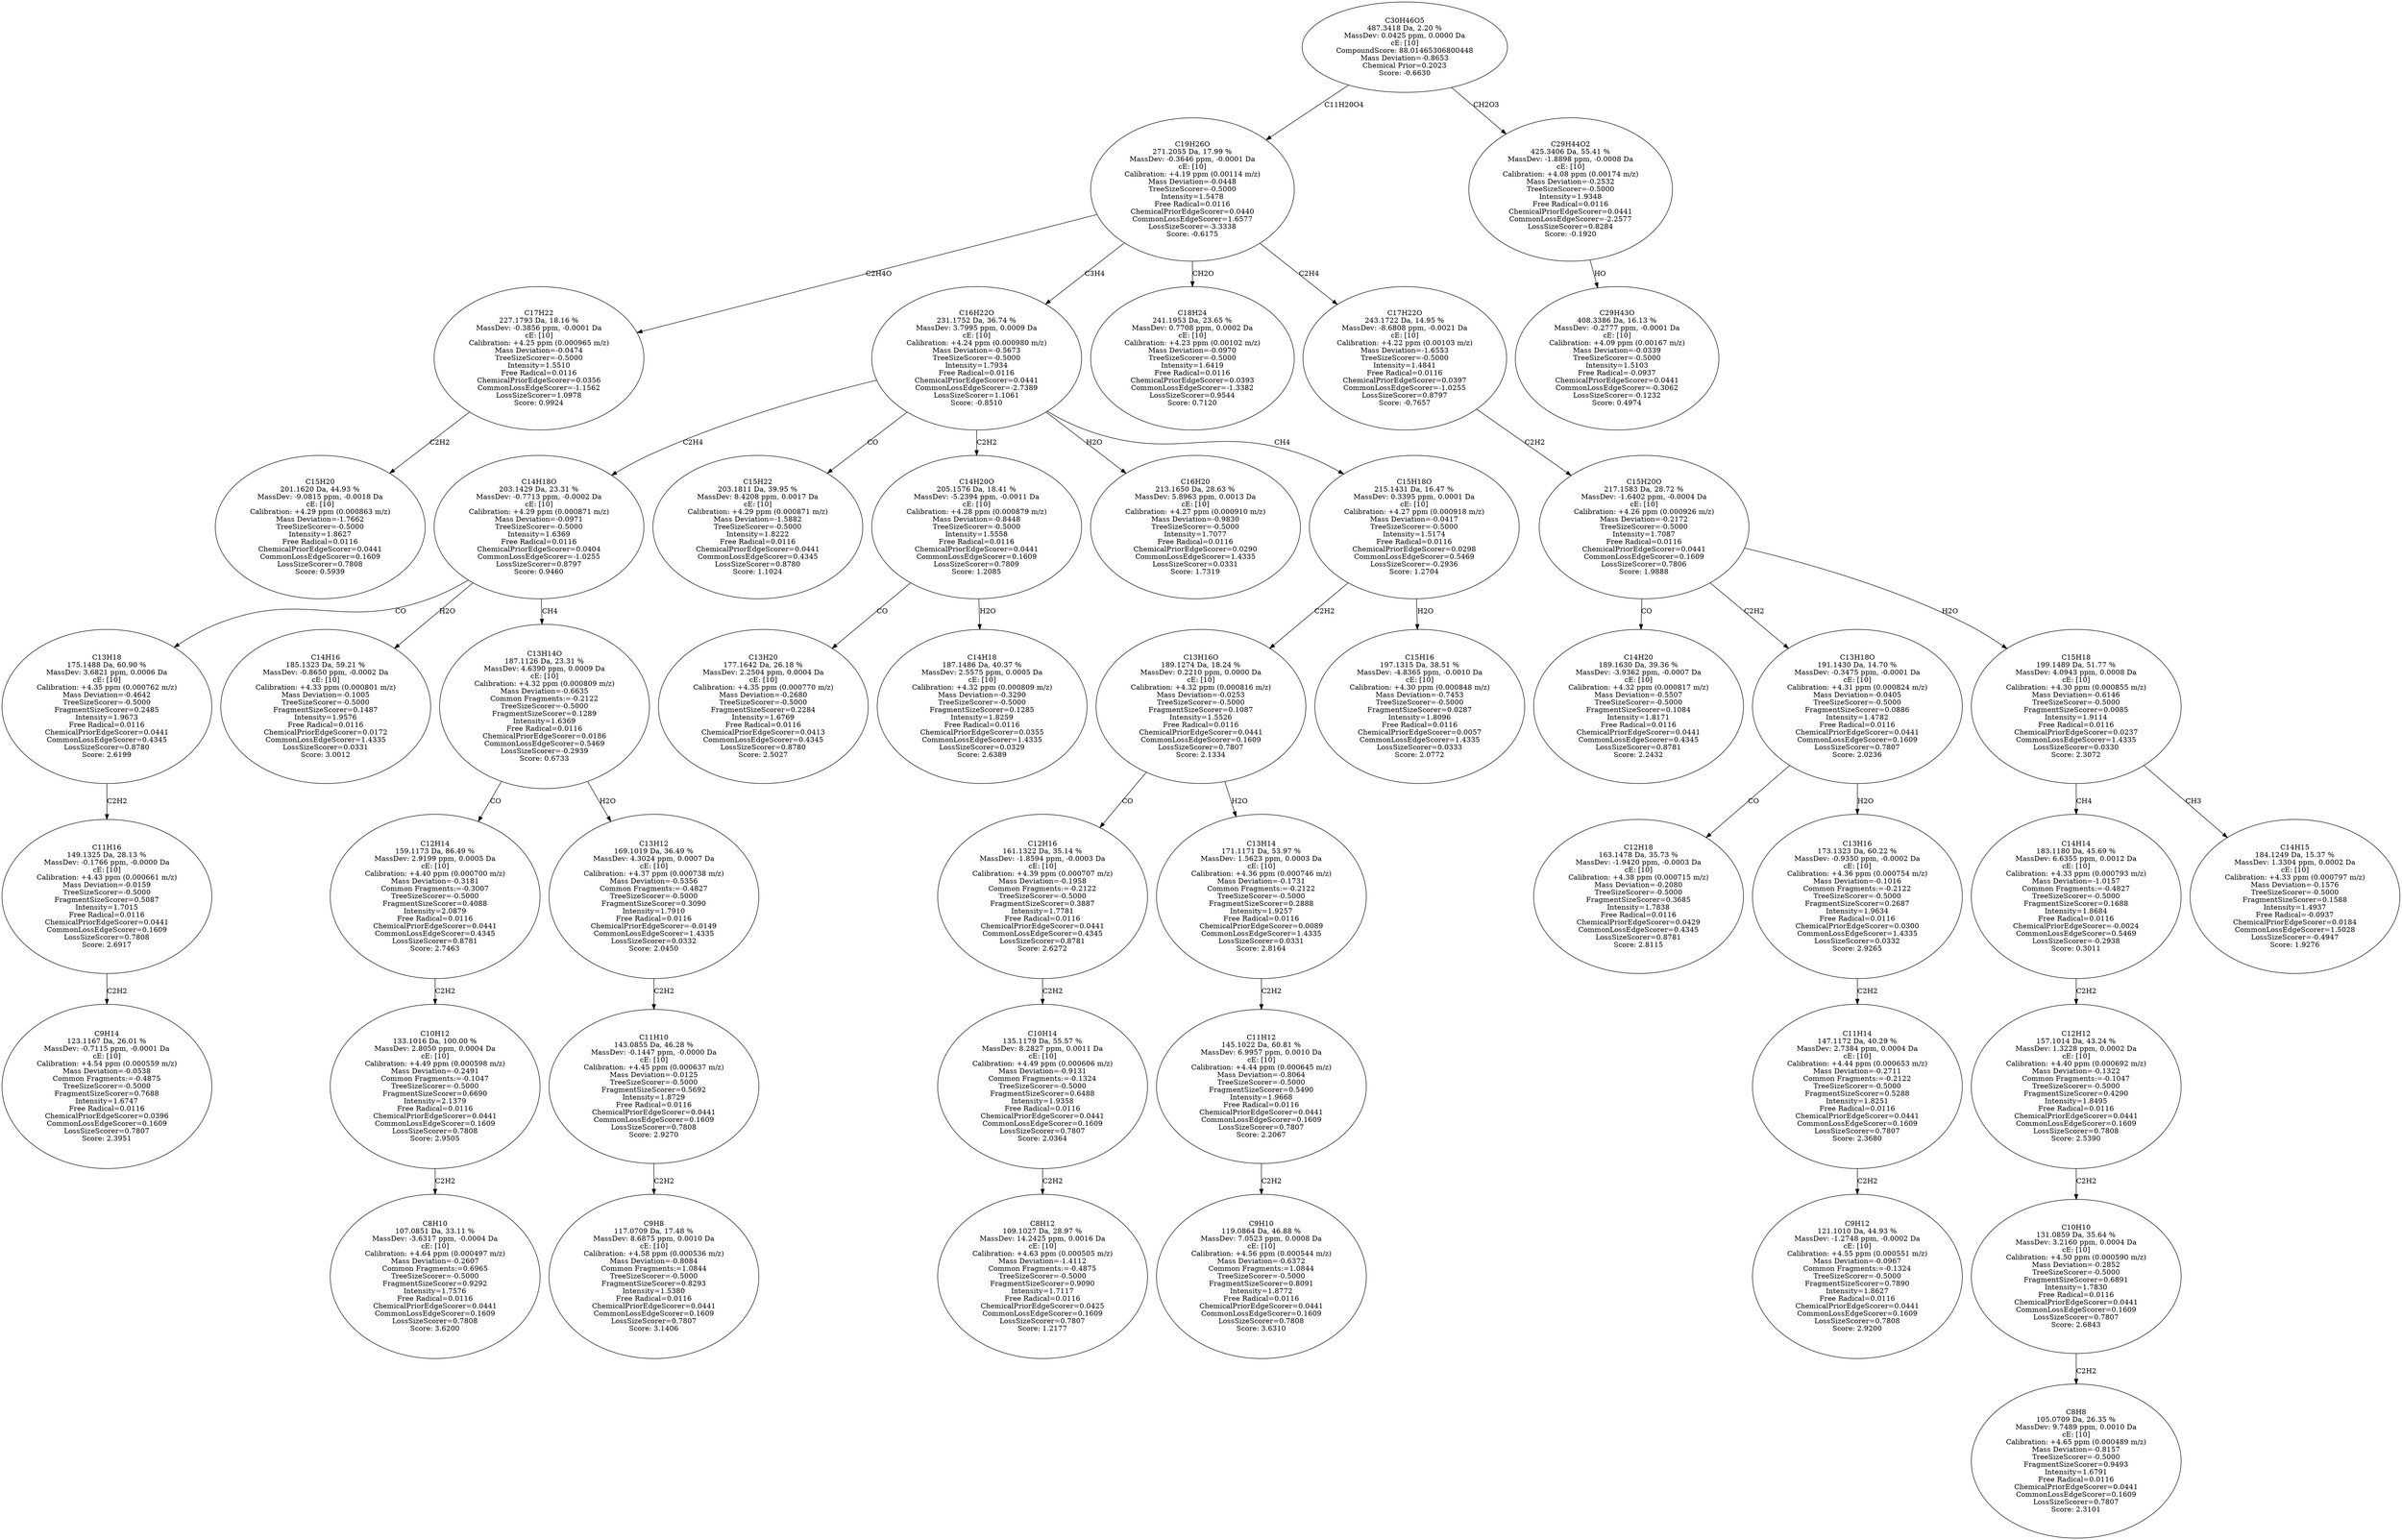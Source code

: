 strict digraph {
v1 [label="C15H20\n201.1620 Da, 44.93 %\nMassDev: -9.0815 ppm, -0.0018 Da\ncE: [10]\nCalibration: +4.29 ppm (0.000863 m/z)\nMass Deviation=-1.7662\nTreeSizeScorer=-0.5000\nIntensity=1.8627\nFree Radical=0.0116\nChemicalPriorEdgeScorer=0.0441\nCommonLossEdgeScorer=0.1609\nLossSizeScorer=0.7808\nScore: 0.5939"];
v2 [label="C17H22\n227.1793 Da, 18.16 %\nMassDev: -0.3856 ppm, -0.0001 Da\ncE: [10]\nCalibration: +4.25 ppm (0.000965 m/z)\nMass Deviation=-0.0474\nTreeSizeScorer=-0.5000\nIntensity=1.5510\nFree Radical=0.0116\nChemicalPriorEdgeScorer=0.0356\nCommonLossEdgeScorer=-1.1562\nLossSizeScorer=1.0978\nScore: 0.9924"];
v3 [label="C9H14\n123.1167 Da, 26.01 %\nMassDev: -0.7115 ppm, -0.0001 Da\ncE: [10]\nCalibration: +4.54 ppm (0.000559 m/z)\nMass Deviation=-0.0538\nCommon Fragments:=-0.4875\nTreeSizeScorer=-0.5000\nFragmentSizeScorer=0.7688\nIntensity=1.6747\nFree Radical=0.0116\nChemicalPriorEdgeScorer=0.0396\nCommonLossEdgeScorer=0.1609\nLossSizeScorer=0.7807\nScore: 2.3951"];
v4 [label="C11H16\n149.1325 Da, 28.13 %\nMassDev: -0.1766 ppm, -0.0000 Da\ncE: [10]\nCalibration: +4.43 ppm (0.000661 m/z)\nMass Deviation=-0.0159\nTreeSizeScorer=-0.5000\nFragmentSizeScorer=0.5087\nIntensity=1.7015\nFree Radical=0.0116\nChemicalPriorEdgeScorer=0.0441\nCommonLossEdgeScorer=0.1609\nLossSizeScorer=0.7808\nScore: 2.6917"];
v5 [label="C13H18\n175.1488 Da, 60.90 %\nMassDev: 3.6821 ppm, 0.0006 Da\ncE: [10]\nCalibration: +4.35 ppm (0.000762 m/z)\nMass Deviation=-0.4642\nTreeSizeScorer=-0.5000\nFragmentSizeScorer=0.2485\nIntensity=1.9673\nFree Radical=0.0116\nChemicalPriorEdgeScorer=0.0441\nCommonLossEdgeScorer=0.4345\nLossSizeScorer=0.8780\nScore: 2.6199"];
v6 [label="C14H16\n185.1323 Da, 59.21 %\nMassDev: -0.8650 ppm, -0.0002 Da\ncE: [10]\nCalibration: +4.33 ppm (0.000801 m/z)\nMass Deviation=-0.1005\nTreeSizeScorer=-0.5000\nFragmentSizeScorer=0.1487\nIntensity=1.9576\nFree Radical=0.0116\nChemicalPriorEdgeScorer=0.0172\nCommonLossEdgeScorer=1.4335\nLossSizeScorer=0.0331\nScore: 3.0012"];
v7 [label="C8H10\n107.0851 Da, 33.11 %\nMassDev: -3.6317 ppm, -0.0004 Da\ncE: [10]\nCalibration: +4.64 ppm (0.000497 m/z)\nMass Deviation=-0.2607\nCommon Fragments:=0.6965\nTreeSizeScorer=-0.5000\nFragmentSizeScorer=0.9292\nIntensity=1.7576\nFree Radical=0.0116\nChemicalPriorEdgeScorer=0.0441\nCommonLossEdgeScorer=0.1609\nLossSizeScorer=0.7808\nScore: 3.6200"];
v8 [label="C10H12\n133.1016 Da, 100.00 %\nMassDev: 2.8050 ppm, 0.0004 Da\ncE: [10]\nCalibration: +4.49 ppm (0.000598 m/z)\nMass Deviation=-0.2491\nCommon Fragments:=-0.1047\nTreeSizeScorer=-0.5000\nFragmentSizeScorer=0.6690\nIntensity=2.1379\nFree Radical=0.0116\nChemicalPriorEdgeScorer=0.0441\nCommonLossEdgeScorer=0.1609\nLossSizeScorer=0.7808\nScore: 2.9505"];
v9 [label="C12H14\n159.1173 Da, 86.49 %\nMassDev: 2.9199 ppm, 0.0005 Da\ncE: [10]\nCalibration: +4.40 ppm (0.000700 m/z)\nMass Deviation=-0.3181\nCommon Fragments:=-0.3007\nTreeSizeScorer=-0.5000\nFragmentSizeScorer=0.4088\nIntensity=2.0879\nFree Radical=0.0116\nChemicalPriorEdgeScorer=0.0441\nCommonLossEdgeScorer=0.4345\nLossSizeScorer=0.8781\nScore: 2.7463"];
v10 [label="C9H8\n117.0709 Da, 17.48 %\nMassDev: 8.6875 ppm, 0.0010 Da\ncE: [10]\nCalibration: +4.58 ppm (0.000536 m/z)\nMass Deviation=-0.8084\nCommon Fragments:=1.0844\nTreeSizeScorer=-0.5000\nFragmentSizeScorer=0.8293\nIntensity=1.5380\nFree Radical=0.0116\nChemicalPriorEdgeScorer=0.0441\nCommonLossEdgeScorer=0.1609\nLossSizeScorer=0.7807\nScore: 3.1406"];
v11 [label="C11H10\n143.0855 Da, 46.28 %\nMassDev: -0.1447 ppm, -0.0000 Da\ncE: [10]\nCalibration: +4.45 ppm (0.000637 m/z)\nMass Deviation=-0.0125\nTreeSizeScorer=-0.5000\nFragmentSizeScorer=0.5692\nIntensity=1.8729\nFree Radical=0.0116\nChemicalPriorEdgeScorer=0.0441\nCommonLossEdgeScorer=0.1609\nLossSizeScorer=0.7808\nScore: 2.9270"];
v12 [label="C13H12\n169.1019 Da, 36.49 %\nMassDev: 4.3024 ppm, 0.0007 Da\ncE: [10]\nCalibration: +4.37 ppm (0.000738 m/z)\nMass Deviation=-0.5356\nCommon Fragments:=-0.4827\nTreeSizeScorer=-0.5000\nFragmentSizeScorer=0.3090\nIntensity=1.7910\nFree Radical=0.0116\nChemicalPriorEdgeScorer=-0.0149\nCommonLossEdgeScorer=1.4335\nLossSizeScorer=0.0332\nScore: 2.0450"];
v13 [label="C13H14O\n187.1126 Da, 23.31 %\nMassDev: 4.6390 ppm, 0.0009 Da\ncE: [10]\nCalibration: +4.32 ppm (0.000809 m/z)\nMass Deviation=-0.6635\nCommon Fragments:=-0.2122\nTreeSizeScorer=-0.5000\nFragmentSizeScorer=0.1289\nIntensity=1.6369\nFree Radical=0.0116\nChemicalPriorEdgeScorer=0.0186\nCommonLossEdgeScorer=0.5469\nLossSizeScorer=-0.2939\nScore: 0.6733"];
v14 [label="C14H18O\n203.1429 Da, 23.31 %\nMassDev: -0.7713 ppm, -0.0002 Da\ncE: [10]\nCalibration: +4.29 ppm (0.000871 m/z)\nMass Deviation=-0.0971\nTreeSizeScorer=-0.5000\nIntensity=1.6369\nFree Radical=0.0116\nChemicalPriorEdgeScorer=0.0404\nCommonLossEdgeScorer=-1.0255\nLossSizeScorer=0.8797\nScore: 0.9460"];
v15 [label="C15H22\n203.1811 Da, 39.95 %\nMassDev: 8.4208 ppm, 0.0017 Da\ncE: [10]\nCalibration: +4.29 ppm (0.000871 m/z)\nMass Deviation=-1.5882\nTreeSizeScorer=-0.5000\nIntensity=1.8222\nFree Radical=0.0116\nChemicalPriorEdgeScorer=0.0441\nCommonLossEdgeScorer=0.4345\nLossSizeScorer=0.8780\nScore: 1.1024"];
v16 [label="C13H20\n177.1642 Da, 26.18 %\nMassDev: 2.2504 ppm, 0.0004 Da\ncE: [10]\nCalibration: +4.35 ppm (0.000770 m/z)\nMass Deviation=-0.2680\nTreeSizeScorer=-0.5000\nFragmentSizeScorer=0.2284\nIntensity=1.6769\nFree Radical=0.0116\nChemicalPriorEdgeScorer=0.0413\nCommonLossEdgeScorer=0.4345\nLossSizeScorer=0.8780\nScore: 2.5027"];
v17 [label="C14H18\n187.1486 Da, 40.37 %\nMassDev: 2.5575 ppm, 0.0005 Da\ncE: [10]\nCalibration: +4.32 ppm (0.000809 m/z)\nMass Deviation=-0.3290\nTreeSizeScorer=-0.5000\nFragmentSizeScorer=0.1285\nIntensity=1.8259\nFree Radical=0.0116\nChemicalPriorEdgeScorer=0.0355\nCommonLossEdgeScorer=1.4335\nLossSizeScorer=0.0329\nScore: 2.6389"];
v18 [label="C14H20O\n205.1576 Da, 18.41 %\nMassDev: -5.2394 ppm, -0.0011 Da\ncE: [10]\nCalibration: +4.28 ppm (0.000879 m/z)\nMass Deviation=-0.8448\nTreeSizeScorer=-0.5000\nIntensity=1.5558\nFree Radical=0.0116\nChemicalPriorEdgeScorer=0.0441\nCommonLossEdgeScorer=0.1609\nLossSizeScorer=0.7809\nScore: 1.2085"];
v19 [label="C16H20\n213.1650 Da, 28.63 %\nMassDev: 5.8963 ppm, 0.0013 Da\ncE: [10]\nCalibration: +4.27 ppm (0.000910 m/z)\nMass Deviation=-0.9830\nTreeSizeScorer=-0.5000\nIntensity=1.7077\nFree Radical=0.0116\nChemicalPriorEdgeScorer=0.0290\nCommonLossEdgeScorer=1.4335\nLossSizeScorer=0.0331\nScore: 1.7319"];
v20 [label="C8H12\n109.1027 Da, 28.97 %\nMassDev: 14.2425 ppm, 0.0016 Da\ncE: [10]\nCalibration: +4.63 ppm (0.000505 m/z)\nMass Deviation=-1.4112\nCommon Fragments:=-0.4875\nTreeSizeScorer=-0.5000\nFragmentSizeScorer=0.9090\nIntensity=1.7117\nFree Radical=0.0116\nChemicalPriorEdgeScorer=0.0425\nCommonLossEdgeScorer=0.1609\nLossSizeScorer=0.7807\nScore: 1.2177"];
v21 [label="C10H14\n135.1179 Da, 55.57 %\nMassDev: 8.2827 ppm, 0.0011 Da\ncE: [10]\nCalibration: +4.49 ppm (0.000606 m/z)\nMass Deviation=-0.9131\nCommon Fragments:=-0.1324\nTreeSizeScorer=-0.5000\nFragmentSizeScorer=0.6488\nIntensity=1.9358\nFree Radical=0.0116\nChemicalPriorEdgeScorer=0.0441\nCommonLossEdgeScorer=0.1609\nLossSizeScorer=0.7807\nScore: 2.0364"];
v22 [label="C12H16\n161.1322 Da, 35.14 %\nMassDev: -1.8594 ppm, -0.0003 Da\ncE: [10]\nCalibration: +4.39 ppm (0.000707 m/z)\nMass Deviation=-0.1958\nCommon Fragments:=-0.2122\nTreeSizeScorer=-0.5000\nFragmentSizeScorer=0.3887\nIntensity=1.7781\nFree Radical=0.0116\nChemicalPriorEdgeScorer=0.0441\nCommonLossEdgeScorer=0.4345\nLossSizeScorer=0.8781\nScore: 2.6272"];
v23 [label="C9H10\n119.0864 Da, 46.88 %\nMassDev: 7.0523 ppm, 0.0008 Da\ncE: [10]\nCalibration: +4.56 ppm (0.000544 m/z)\nMass Deviation=-0.6372\nCommon Fragments:=1.0844\nTreeSizeScorer=-0.5000\nFragmentSizeScorer=0.8091\nIntensity=1.8772\nFree Radical=0.0116\nChemicalPriorEdgeScorer=0.0441\nCommonLossEdgeScorer=0.1609\nLossSizeScorer=0.7808\nScore: 3.6310"];
v24 [label="C11H12\n145.1022 Da, 60.81 %\nMassDev: 6.9957 ppm, 0.0010 Da\ncE: [10]\nCalibration: +4.44 ppm (0.000645 m/z)\nMass Deviation=-0.8064\nTreeSizeScorer=-0.5000\nFragmentSizeScorer=0.5490\nIntensity=1.9668\nFree Radical=0.0116\nChemicalPriorEdgeScorer=0.0441\nCommonLossEdgeScorer=0.1609\nLossSizeScorer=0.7807\nScore: 2.2067"];
v25 [label="C13H14\n171.1171 Da, 53.97 %\nMassDev: 1.5623 ppm, 0.0003 Da\ncE: [10]\nCalibration: +4.36 ppm (0.000746 m/z)\nMass Deviation=-0.1731\nCommon Fragments:=-0.2122\nTreeSizeScorer=-0.5000\nFragmentSizeScorer=0.2888\nIntensity=1.9257\nFree Radical=0.0116\nChemicalPriorEdgeScorer=0.0089\nCommonLossEdgeScorer=1.4335\nLossSizeScorer=0.0331\nScore: 2.8164"];
v26 [label="C13H16O\n189.1274 Da, 18.24 %\nMassDev: 0.2210 ppm, 0.0000 Da\ncE: [10]\nCalibration: +4.32 ppm (0.000816 m/z)\nMass Deviation=-0.0253\nTreeSizeScorer=-0.5000\nFragmentSizeScorer=0.1087\nIntensity=1.5526\nFree Radical=0.0116\nChemicalPriorEdgeScorer=0.0441\nCommonLossEdgeScorer=0.1609\nLossSizeScorer=0.7807\nScore: 2.1334"];
v27 [label="C15H16\n197.1315 Da, 38.51 %\nMassDev: -4.8365 ppm, -0.0010 Da\ncE: [10]\nCalibration: +4.30 ppm (0.000848 m/z)\nMass Deviation=-0.7453\nTreeSizeScorer=-0.5000\nFragmentSizeScorer=0.0287\nIntensity=1.8096\nFree Radical=0.0116\nChemicalPriorEdgeScorer=0.0057\nCommonLossEdgeScorer=1.4335\nLossSizeScorer=0.0333\nScore: 2.0772"];
v28 [label="C15H18O\n215.1431 Da, 16.47 %\nMassDev: 0.3395 ppm, 0.0001 Da\ncE: [10]\nCalibration: +4.27 ppm (0.000918 m/z)\nMass Deviation=-0.0417\nTreeSizeScorer=-0.5000\nIntensity=1.5174\nFree Radical=0.0116\nChemicalPriorEdgeScorer=0.0298\nCommonLossEdgeScorer=0.5469\nLossSizeScorer=-0.2936\nScore: 1.2704"];
v29 [label="C16H22O\n231.1752 Da, 36.74 %\nMassDev: 3.7995 ppm, 0.0009 Da\ncE: [10]\nCalibration: +4.24 ppm (0.000980 m/z)\nMass Deviation=-0.5673\nTreeSizeScorer=-0.5000\nIntensity=1.7934\nFree Radical=0.0116\nChemicalPriorEdgeScorer=0.0441\nCommonLossEdgeScorer=-2.7389\nLossSizeScorer=1.1061\nScore: -0.8510"];
v30 [label="C18H24\n241.1953 Da, 23.65 %\nMassDev: 0.7708 ppm, 0.0002 Da\ncE: [10]\nCalibration: +4.23 ppm (0.00102 m/z)\nMass Deviation=-0.0970\nTreeSizeScorer=-0.5000\nIntensity=1.6419\nFree Radical=0.0116\nChemicalPriorEdgeScorer=0.0393\nCommonLossEdgeScorer=-1.3382\nLossSizeScorer=0.9544\nScore: 0.7120"];
v31 [label="C14H20\n189.1630 Da, 39.36 %\nMassDev: -3.9362 ppm, -0.0007 Da\ncE: [10]\nCalibration: +4.32 ppm (0.000817 m/z)\nMass Deviation=-0.5507\nTreeSizeScorer=-0.5000\nFragmentSizeScorer=0.1084\nIntensity=1.8171\nFree Radical=0.0116\nChemicalPriorEdgeScorer=0.0441\nCommonLossEdgeScorer=0.4345\nLossSizeScorer=0.8781\nScore: 2.2432"];
v32 [label="C12H18\n163.1478 Da, 35.73 %\nMassDev: -1.9420 ppm, -0.0003 Da\ncE: [10]\nCalibration: +4.38 ppm (0.000715 m/z)\nMass Deviation=-0.2080\nTreeSizeScorer=-0.5000\nFragmentSizeScorer=0.3685\nIntensity=1.7838\nFree Radical=0.0116\nChemicalPriorEdgeScorer=0.0429\nCommonLossEdgeScorer=0.4345\nLossSizeScorer=0.8781\nScore: 2.8115"];
v33 [label="C9H12\n121.1010 Da, 44.93 %\nMassDev: -1.2748 ppm, -0.0002 Da\ncE: [10]\nCalibration: +4.55 ppm (0.000551 m/z)\nMass Deviation=-0.0967\nCommon Fragments:=-0.1324\nTreeSizeScorer=-0.5000\nFragmentSizeScorer=0.7890\nIntensity=1.8627\nFree Radical=0.0116\nChemicalPriorEdgeScorer=0.0441\nCommonLossEdgeScorer=0.1609\nLossSizeScorer=0.7808\nScore: 2.9200"];
v34 [label="C11H14\n147.1172 Da, 40.29 %\nMassDev: 2.7384 ppm, 0.0004 Da\ncE: [10]\nCalibration: +4.44 ppm (0.000653 m/z)\nMass Deviation=-0.2711\nCommon Fragments:=-0.2122\nTreeSizeScorer=-0.5000\nFragmentSizeScorer=0.5288\nIntensity=1.8251\nFree Radical=0.0116\nChemicalPriorEdgeScorer=0.0441\nCommonLossEdgeScorer=0.1609\nLossSizeScorer=0.7807\nScore: 2.3680"];
v35 [label="C13H16\n173.1323 Da, 60.22 %\nMassDev: -0.9350 ppm, -0.0002 Da\ncE: [10]\nCalibration: +4.36 ppm (0.000754 m/z)\nMass Deviation=-0.1016\nCommon Fragments:=-0.2122\nTreeSizeScorer=-0.5000\nFragmentSizeScorer=0.2687\nIntensity=1.9634\nFree Radical=0.0116\nChemicalPriorEdgeScorer=0.0300\nCommonLossEdgeScorer=1.4335\nLossSizeScorer=0.0332\nScore: 2.9265"];
v36 [label="C13H18O\n191.1430 Da, 14.70 %\nMassDev: -0.3475 ppm, -0.0001 Da\ncE: [10]\nCalibration: +4.31 ppm (0.000824 m/z)\nMass Deviation=-0.0405\nTreeSizeScorer=-0.5000\nFragmentSizeScorer=0.0886\nIntensity=1.4782\nFree Radical=0.0116\nChemicalPriorEdgeScorer=0.0441\nCommonLossEdgeScorer=0.1609\nLossSizeScorer=0.7807\nScore: 2.0236"];
v37 [label="C8H8\n105.0709 Da, 26.35 %\nMassDev: 9.7489 ppm, 0.0010 Da\ncE: [10]\nCalibration: +4.65 ppm (0.000489 m/z)\nMass Deviation=-0.8157\nTreeSizeScorer=-0.5000\nFragmentSizeScorer=0.9493\nIntensity=1.6791\nFree Radical=0.0116\nChemicalPriorEdgeScorer=0.0441\nCommonLossEdgeScorer=0.1609\nLossSizeScorer=0.7807\nScore: 2.3101"];
v38 [label="C10H10\n131.0859 Da, 35.64 %\nMassDev: 3.2160 ppm, 0.0004 Da\ncE: [10]\nCalibration: +4.50 ppm (0.000590 m/z)\nMass Deviation=-0.2852\nTreeSizeScorer=-0.5000\nFragmentSizeScorer=0.6891\nIntensity=1.7830\nFree Radical=0.0116\nChemicalPriorEdgeScorer=0.0441\nCommonLossEdgeScorer=0.1609\nLossSizeScorer=0.7807\nScore: 2.6843"];
v39 [label="C12H12\n157.1014 Da, 43.24 %\nMassDev: 1.3228 ppm, 0.0002 Da\ncE: [10]\nCalibration: +4.40 ppm (0.000692 m/z)\nMass Deviation=-0.1322\nCommon Fragments:=-0.1047\nTreeSizeScorer=-0.5000\nFragmentSizeScorer=0.4290\nIntensity=1.8495\nFree Radical=0.0116\nChemicalPriorEdgeScorer=0.0441\nCommonLossEdgeScorer=0.1609\nLossSizeScorer=0.7808\nScore: 2.5390"];
v40 [label="C14H14\n183.1180 Da, 45.69 %\nMassDev: 6.6355 ppm, 0.0012 Da\ncE: [10]\nCalibration: +4.33 ppm (0.000793 m/z)\nMass Deviation=-1.0157\nCommon Fragments:=-0.4827\nTreeSizeScorer=-0.5000\nFragmentSizeScorer=0.1688\nIntensity=1.8684\nFree Radical=0.0116\nChemicalPriorEdgeScorer=-0.0024\nCommonLossEdgeScorer=0.5469\nLossSizeScorer=-0.2938\nScore: 0.3011"];
v41 [label="C14H15\n184.1249 Da, 15.37 %\nMassDev: 1.3304 ppm, 0.0002 Da\ncE: [10]\nCalibration: +4.33 ppm (0.000797 m/z)\nMass Deviation=-0.1576\nTreeSizeScorer=-0.5000\nFragmentSizeScorer=0.1588\nIntensity=1.4937\nFree Radical=-0.0937\nChemicalPriorEdgeScorer=0.0184\nCommonLossEdgeScorer=1.5028\nLossSizeScorer=-0.4947\nScore: 1.9276"];
v42 [label="C15H18\n199.1489 Da, 51.77 %\nMassDev: 4.0943 ppm, 0.0008 Da\ncE: [10]\nCalibration: +4.30 ppm (0.000855 m/z)\nMass Deviation=-0.6146\nTreeSizeScorer=-0.5000\nFragmentSizeScorer=0.0085\nIntensity=1.9114\nFree Radical=0.0116\nChemicalPriorEdgeScorer=0.0237\nCommonLossEdgeScorer=1.4335\nLossSizeScorer=0.0330\nScore: 2.3072"];
v43 [label="C15H20O\n217.1583 Da, 28.72 %\nMassDev: -1.6402 ppm, -0.0004 Da\ncE: [10]\nCalibration: +4.26 ppm (0.000926 m/z)\nMass Deviation=-0.2172\nTreeSizeScorer=-0.5000\nIntensity=1.7087\nFree Radical=0.0116\nChemicalPriorEdgeScorer=0.0441\nCommonLossEdgeScorer=0.1609\nLossSizeScorer=0.7806\nScore: 1.9888"];
v44 [label="C17H22O\n243.1722 Da, 14.95 %\nMassDev: -8.6808 ppm, -0.0021 Da\ncE: [10]\nCalibration: +4.22 ppm (0.00103 m/z)\nMass Deviation=-1.6553\nTreeSizeScorer=-0.5000\nIntensity=1.4841\nFree Radical=0.0116\nChemicalPriorEdgeScorer=0.0397\nCommonLossEdgeScorer=-1.0255\nLossSizeScorer=0.8797\nScore: -0.7657"];
v45 [label="C19H26O\n271.2055 Da, 17.99 %\nMassDev: -0.3646 ppm, -0.0001 Da\ncE: [10]\nCalibration: +4.19 ppm (0.00114 m/z)\nMass Deviation=-0.0448\nTreeSizeScorer=-0.5000\nIntensity=1.5478\nFree Radical=0.0116\nChemicalPriorEdgeScorer=0.0440\nCommonLossEdgeScorer=1.6577\nLossSizeScorer=-3.3338\nScore: -0.6175"];
v46 [label="C29H43O\n408.3386 Da, 16.13 %\nMassDev: -0.2777 ppm, -0.0001 Da\ncE: [10]\nCalibration: +4.09 ppm (0.00167 m/z)\nMass Deviation=-0.0339\nTreeSizeScorer=-0.5000\nIntensity=1.5103\nFree Radical=-0.0937\nChemicalPriorEdgeScorer=0.0441\nCommonLossEdgeScorer=-0.3062\nLossSizeScorer=-0.1232\nScore: 0.4974"];
v47 [label="C29H44O2\n425.3406 Da, 55.41 %\nMassDev: -1.8898 ppm, -0.0008 Da\ncE: [10]\nCalibration: +4.08 ppm (0.00174 m/z)\nMass Deviation=-0.2532\nTreeSizeScorer=-0.5000\nIntensity=1.9348\nFree Radical=0.0116\nChemicalPriorEdgeScorer=0.0441\nCommonLossEdgeScorer=-2.2577\nLossSizeScorer=0.8284\nScore: -0.1920"];
v48 [label="C30H46O5\n487.3418 Da, 2.20 %\nMassDev: 0.0425 ppm, 0.0000 Da\ncE: [10]\nCompoundScore: 88.01465306800448\nMass Deviation=-0.8653\nChemical Prior=0.2023\nScore: -0.6630"];
v2 -> v1 [label="C2H2"];
v45 -> v2 [label="C2H4O"];
v4 -> v3 [label="C2H2"];
v5 -> v4 [label="C2H2"];
v14 -> v5 [label="CO"];
v14 -> v6 [label="H2O"];
v8 -> v7 [label="C2H2"];
v9 -> v8 [label="C2H2"];
v13 -> v9 [label="CO"];
v11 -> v10 [label="C2H2"];
v12 -> v11 [label="C2H2"];
v13 -> v12 [label="H2O"];
v14 -> v13 [label="CH4"];
v29 -> v14 [label="C2H4"];
v29 -> v15 [label="CO"];
v18 -> v16 [label="CO"];
v18 -> v17 [label="H2O"];
v29 -> v18 [label="C2H2"];
v29 -> v19 [label="H2O"];
v21 -> v20 [label="C2H2"];
v22 -> v21 [label="C2H2"];
v26 -> v22 [label="CO"];
v24 -> v23 [label="C2H2"];
v25 -> v24 [label="C2H2"];
v26 -> v25 [label="H2O"];
v28 -> v26 [label="C2H2"];
v28 -> v27 [label="H2O"];
v29 -> v28 [label="CH4"];
v45 -> v29 [label="C3H4"];
v45 -> v30 [label="CH2O"];
v43 -> v31 [label="CO"];
v36 -> v32 [label="CO"];
v34 -> v33 [label="C2H2"];
v35 -> v34 [label="C2H2"];
v36 -> v35 [label="H2O"];
v43 -> v36 [label="C2H2"];
v38 -> v37 [label="C2H2"];
v39 -> v38 [label="C2H2"];
v40 -> v39 [label="C2H2"];
v42 -> v40 [label="CH4"];
v42 -> v41 [label="CH3"];
v43 -> v42 [label="H2O"];
v44 -> v43 [label="C2H2"];
v45 -> v44 [label="C2H4"];
v48 -> v45 [label="C11H20O4"];
v47 -> v46 [label="HO"];
v48 -> v47 [label="CH2O3"];
}